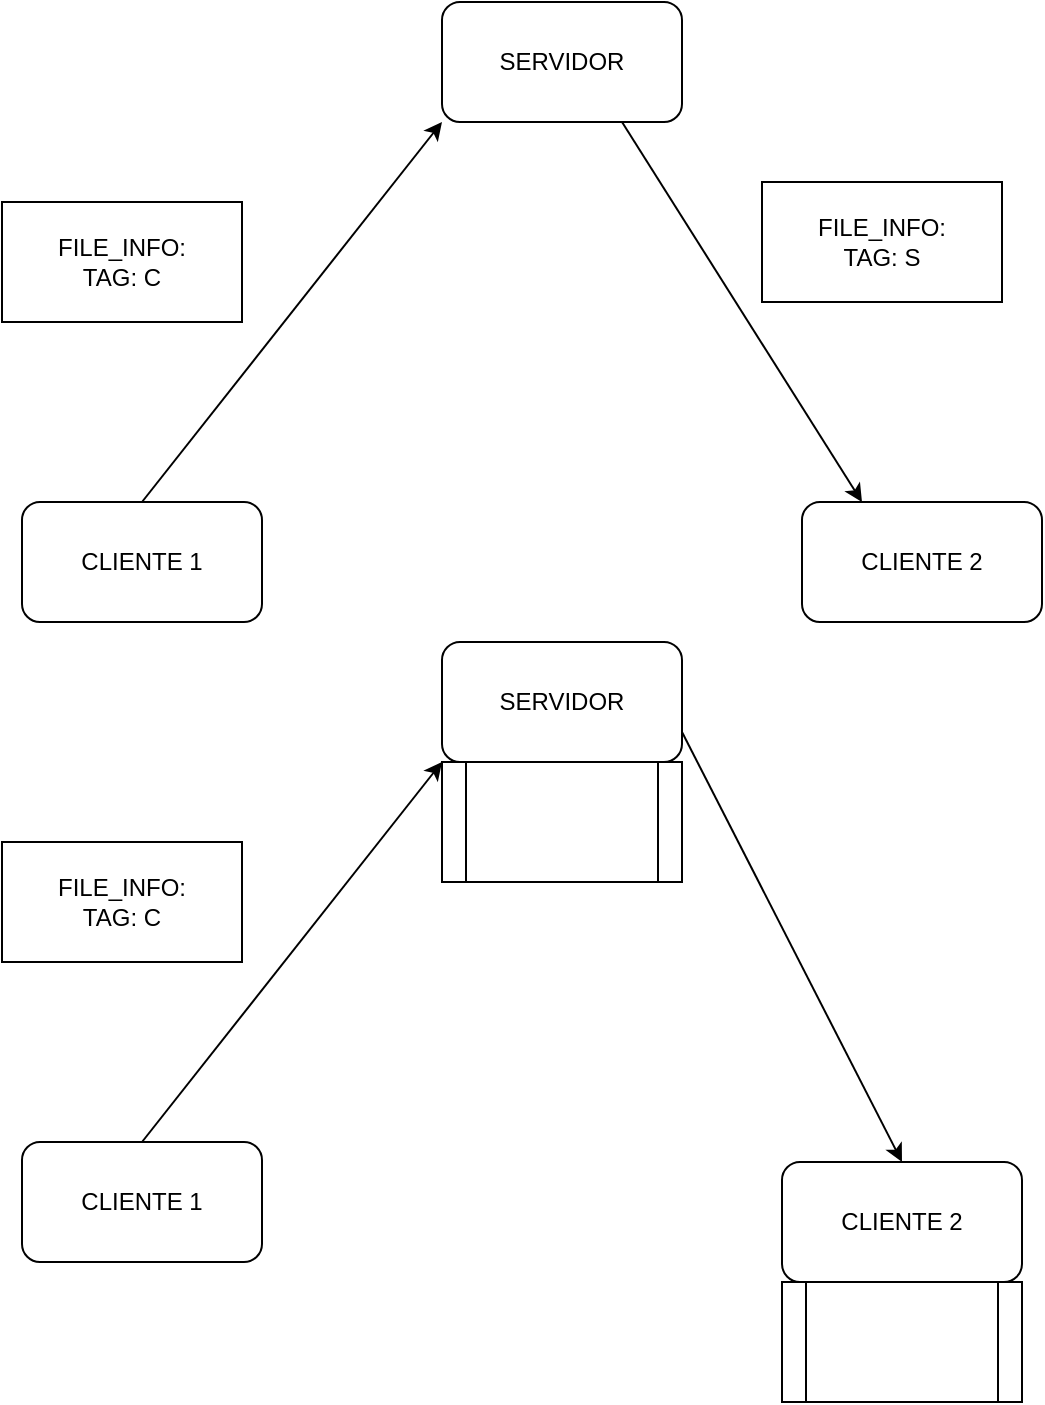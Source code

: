 <mxfile>
    <diagram id="MM9l6cdE1ZV7q9hQGocn" name="Página-1">
        <mxGraphModel dx="1148" dy="779" grid="1" gridSize="10" guides="1" tooltips="1" connect="1" arrows="1" fold="1" page="1" pageScale="1" pageWidth="827" pageHeight="1169" math="0" shadow="0">
            <root>
                <mxCell id="0"/>
                <mxCell id="1" parent="0"/>
                <mxCell id="5" style="edgeStyle=none;html=1;exitX=0.5;exitY=0;exitDx=0;exitDy=0;entryX=0;entryY=1;entryDx=0;entryDy=0;" edge="1" parent="1" source="2" target="4">
                    <mxGeometry relative="1" as="geometry"/>
                </mxCell>
                <mxCell id="2" value="CLIENTE 1" style="rounded=1;whiteSpace=wrap;html=1;" vertex="1" parent="1">
                    <mxGeometry x="110" y="310" width="120" height="60" as="geometry"/>
                </mxCell>
                <mxCell id="3" value="CLIENTE 2" style="rounded=1;whiteSpace=wrap;html=1;" vertex="1" parent="1">
                    <mxGeometry x="500" y="310" width="120" height="60" as="geometry"/>
                </mxCell>
                <mxCell id="7" style="edgeStyle=none;html=1;exitX=0.75;exitY=1;exitDx=0;exitDy=0;entryX=0.25;entryY=0;entryDx=0;entryDy=0;" edge="1" parent="1" source="4" target="3">
                    <mxGeometry relative="1" as="geometry"/>
                </mxCell>
                <mxCell id="4" value="SERVIDOR" style="rounded=1;whiteSpace=wrap;html=1;" vertex="1" parent="1">
                    <mxGeometry x="320" y="60" width="120" height="60" as="geometry"/>
                </mxCell>
                <mxCell id="6" value="FILE_INFO:&lt;br&gt;TAG: C" style="rounded=0;whiteSpace=wrap;html=1;" vertex="1" parent="1">
                    <mxGeometry x="100" y="160" width="120" height="60" as="geometry"/>
                </mxCell>
                <mxCell id="8" value="FILE_INFO:&lt;br&gt;TAG: S" style="rounded=0;whiteSpace=wrap;html=1;" vertex="1" parent="1">
                    <mxGeometry x="480" y="150" width="120" height="60" as="geometry"/>
                </mxCell>
                <mxCell id="17" style="edgeStyle=none;html=1;exitX=0.5;exitY=0;exitDx=0;exitDy=0;entryX=0;entryY=1;entryDx=0;entryDy=0;" edge="1" parent="1" source="18" target="21">
                    <mxGeometry relative="1" as="geometry"/>
                </mxCell>
                <mxCell id="18" value="CLIENTE 1" style="rounded=1;whiteSpace=wrap;html=1;" vertex="1" parent="1">
                    <mxGeometry x="110" y="630" width="120" height="60" as="geometry"/>
                </mxCell>
                <mxCell id="27" style="edgeStyle=none;html=1;exitX=1;exitY=0.75;exitDx=0;exitDy=0;entryX=0.5;entryY=0;entryDx=0;entryDy=0;" edge="1" parent="1" source="21" target="25">
                    <mxGeometry relative="1" as="geometry"/>
                </mxCell>
                <mxCell id="21" value="SERVIDOR" style="rounded=1;whiteSpace=wrap;html=1;" vertex="1" parent="1">
                    <mxGeometry x="320" y="380" width="120" height="60" as="geometry"/>
                </mxCell>
                <mxCell id="22" value="FILE_INFO:&lt;br&gt;TAG: C" style="rounded=0;whiteSpace=wrap;html=1;" vertex="1" parent="1">
                    <mxGeometry x="100" y="480" width="120" height="60" as="geometry"/>
                </mxCell>
                <mxCell id="24" value="" style="shape=process;whiteSpace=wrap;html=1;backgroundOutline=1;" vertex="1" parent="1">
                    <mxGeometry x="320" y="440" width="120" height="60" as="geometry"/>
                </mxCell>
                <mxCell id="25" value="CLIENTE 2" style="rounded=1;whiteSpace=wrap;html=1;" vertex="1" parent="1">
                    <mxGeometry x="490" y="640" width="120" height="60" as="geometry"/>
                </mxCell>
                <mxCell id="26" value="" style="shape=process;whiteSpace=wrap;html=1;backgroundOutline=1;" vertex="1" parent="1">
                    <mxGeometry x="490" y="700" width="120" height="60" as="geometry"/>
                </mxCell>
            </root>
        </mxGraphModel>
    </diagram>
</mxfile>